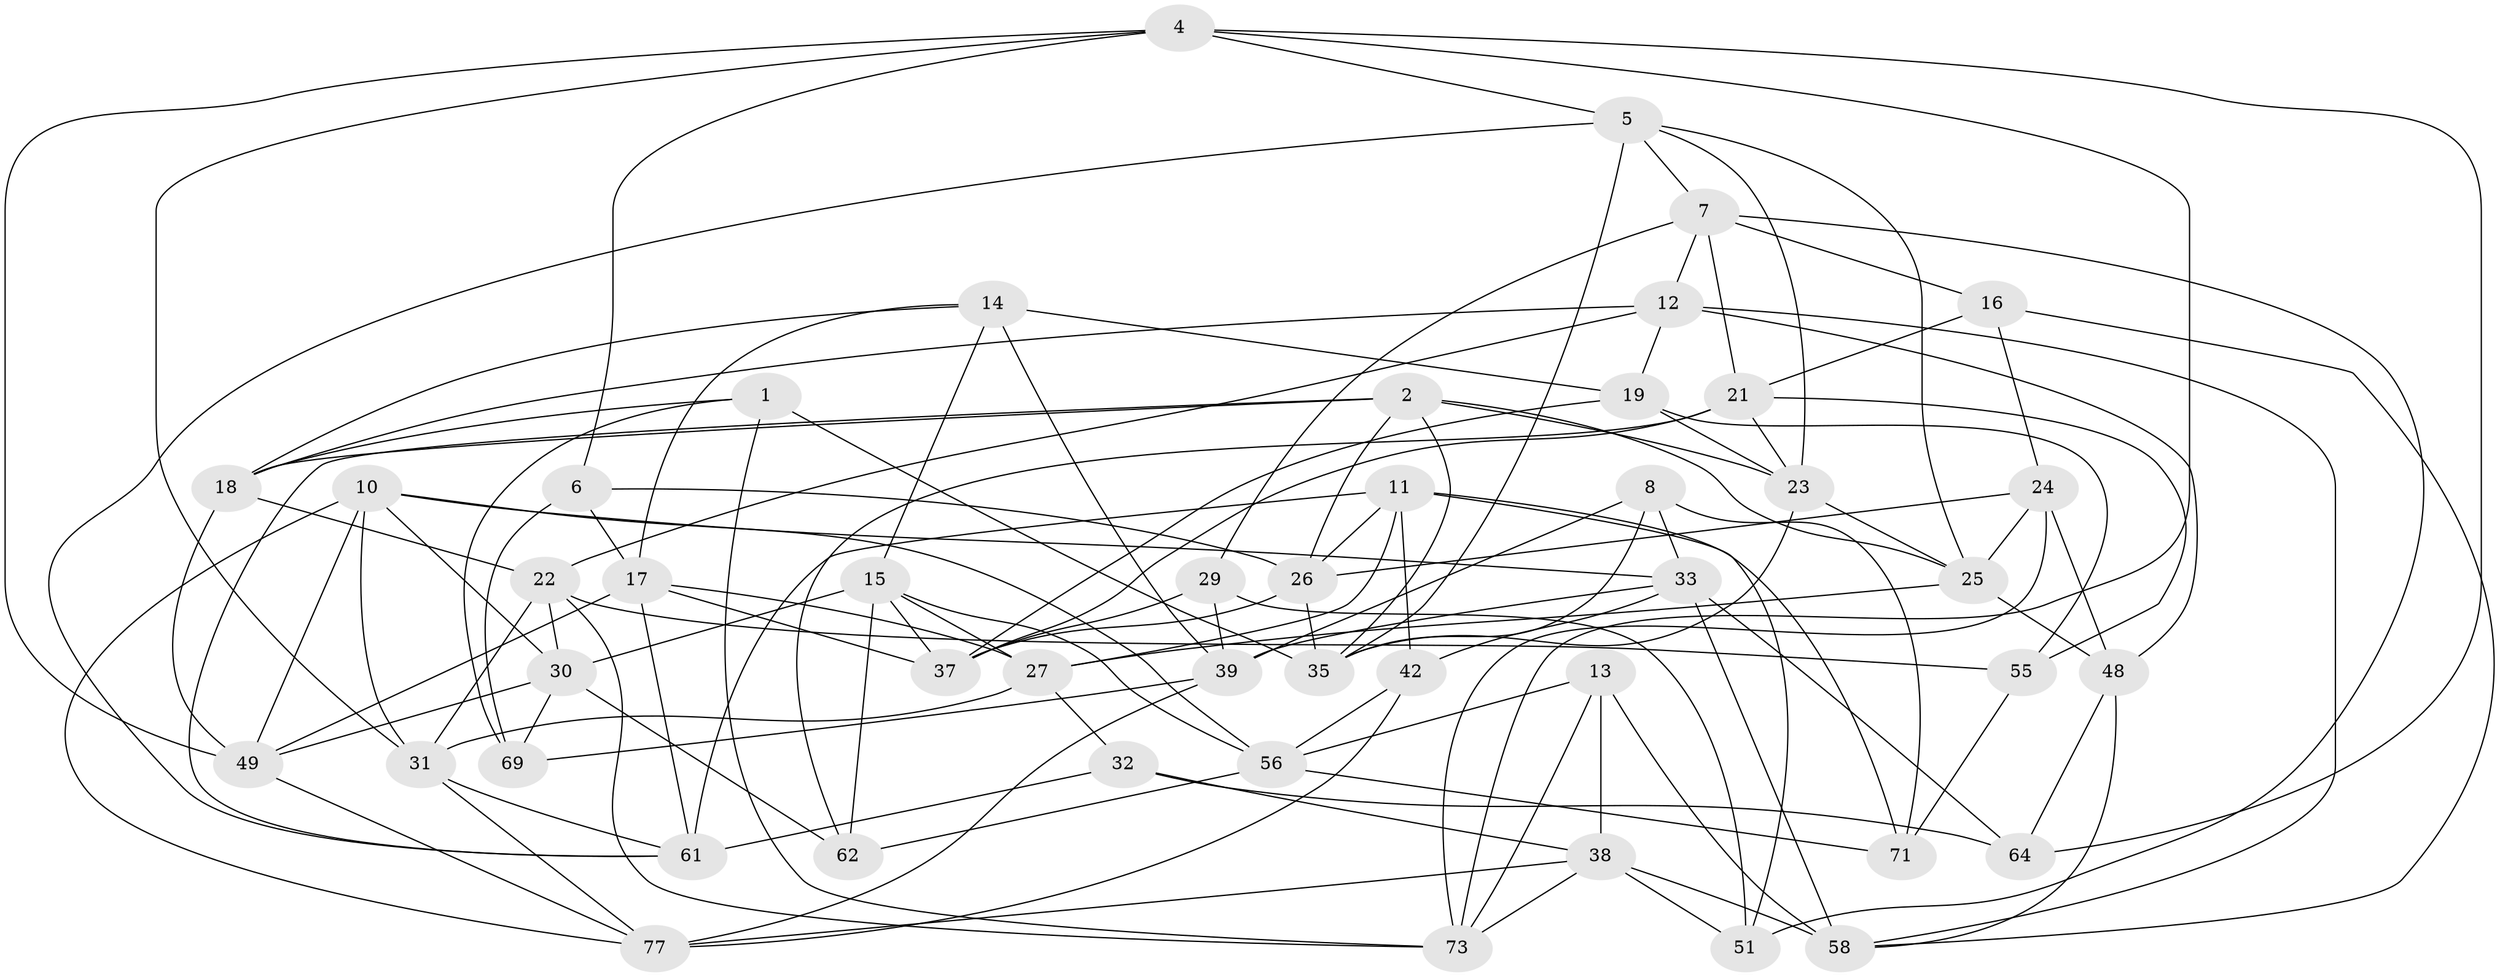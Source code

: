 // Generated by graph-tools (version 1.1) at 2025/52/02/27/25 19:52:29]
// undirected, 47 vertices, 125 edges
graph export_dot {
graph [start="1"]
  node [color=gray90,style=filled];
  1;
  2 [super="+3"];
  4 [super="+44"];
  5 [super="+63"];
  6;
  7 [super="+9"];
  8;
  10 [super="+40"];
  11 [super="+20"];
  12 [super="+47"];
  13;
  14 [super="+46"];
  15 [super="+45"];
  16;
  17 [super="+34"];
  18 [super="+79"];
  19 [super="+52"];
  21 [super="+57"];
  22 [super="+41"];
  23 [super="+66"];
  24 [super="+53"];
  25 [super="+74"];
  26 [super="+28"];
  27 [super="+59"];
  29;
  30 [super="+70"];
  31 [super="+36"];
  32;
  33 [super="+43"];
  35 [super="+60"];
  37 [super="+54"];
  38 [super="+78"];
  39 [super="+68"];
  42;
  48 [super="+50"];
  49 [super="+67"];
  51;
  55;
  56 [super="+75"];
  58 [super="+72"];
  61 [super="+65"];
  62;
  64;
  69;
  71;
  73 [super="+76"];
  77 [super="+80"];
  1 -- 69;
  1 -- 35;
  1 -- 73;
  1 -- 18;
  2 -- 23;
  2 -- 26;
  2 -- 18;
  2 -- 25;
  2 -- 35;
  2 -- 61;
  4 -- 5;
  4 -- 64;
  4 -- 73;
  4 -- 49;
  4 -- 6;
  4 -- 31;
  5 -- 7;
  5 -- 25;
  5 -- 35;
  5 -- 61;
  5 -- 23;
  6 -- 69;
  6 -- 17;
  6 -- 26;
  7 -- 29;
  7 -- 51;
  7 -- 16;
  7 -- 21;
  7 -- 12;
  8 -- 71;
  8 -- 33;
  8 -- 35;
  8 -- 39;
  10 -- 56;
  10 -- 31;
  10 -- 30;
  10 -- 77;
  10 -- 49;
  10 -- 33;
  11 -- 71;
  11 -- 26;
  11 -- 42;
  11 -- 27;
  11 -- 51;
  11 -- 61;
  12 -- 22;
  12 -- 48;
  12 -- 58;
  12 -- 19;
  12 -- 18;
  13 -- 58;
  13 -- 56;
  13 -- 38;
  13 -- 73;
  14 -- 18;
  14 -- 19 [weight=2];
  14 -- 17;
  14 -- 39;
  14 -- 15;
  15 -- 37;
  15 -- 62;
  15 -- 30;
  15 -- 56;
  15 -- 27;
  16 -- 58;
  16 -- 21;
  16 -- 24;
  17 -- 49;
  17 -- 37;
  17 -- 61;
  17 -- 27;
  18 -- 49;
  18 -- 22;
  19 -- 37;
  19 -- 55;
  19 -- 23;
  21 -- 62;
  21 -- 37;
  21 -- 23;
  21 -- 55;
  22 -- 31;
  22 -- 73;
  22 -- 55;
  22 -- 30;
  23 -- 35;
  23 -- 25;
  24 -- 48 [weight=2];
  24 -- 26;
  24 -- 73;
  24 -- 25;
  25 -- 27;
  25 -- 48;
  26 -- 35;
  26 -- 37;
  27 -- 32;
  27 -- 31;
  29 -- 39;
  29 -- 51;
  29 -- 37;
  30 -- 62;
  30 -- 69;
  30 -- 49;
  31 -- 77;
  31 -- 61;
  32 -- 64;
  32 -- 61;
  32 -- 38;
  33 -- 64;
  33 -- 39;
  33 -- 42;
  33 -- 58;
  38 -- 51;
  38 -- 58;
  38 -- 73;
  38 -- 77;
  39 -- 77;
  39 -- 69;
  42 -- 56;
  42 -- 77;
  48 -- 58;
  48 -- 64;
  49 -- 77;
  55 -- 71;
  56 -- 71;
  56 -- 62;
}
